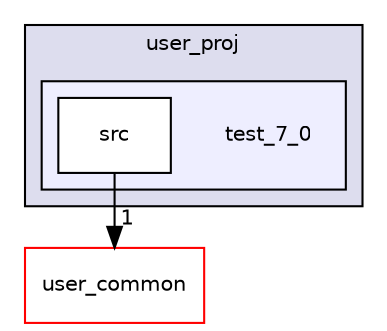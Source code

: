 digraph "user_proj/test_7_0" {
  compound=true
  node [ fontsize="10", fontname="Helvetica"];
  edge [ labelfontsize="10", labelfontname="Helvetica"];
  subgraph clusterdir_917e382b2acb853f1ccc58b2793ae86b {
    graph [ bgcolor="#ddddee", pencolor="black", label="user_proj" fontname="Helvetica", fontsize="10", URL="dir_917e382b2acb853f1ccc58b2793ae86b.html"]
  subgraph clusterdir_0c10fa75afa1c8d55e61a9189a29116d {
    graph [ bgcolor="#eeeeff", pencolor="black", label="" URL="dir_0c10fa75afa1c8d55e61a9189a29116d.html"];
    dir_0c10fa75afa1c8d55e61a9189a29116d [shape=plaintext label="test_7_0"];
  dir_fa5b4ca31ab0cddac2acae6a332d8ec0 [shape=box label="src" fillcolor="white" style="filled" URL="dir_fa5b4ca31ab0cddac2acae6a332d8ec0.html"];
  }
  }
  dir_3a5750680ef3b28b662cb739d8664c22 [shape=box label="user_common" fillcolor="white" style="filled" color="red" URL="dir_3a5750680ef3b28b662cb739d8664c22.html"];
  dir_fa5b4ca31ab0cddac2acae6a332d8ec0->dir_3a5750680ef3b28b662cb739d8664c22 [headlabel="1", labeldistance=1.5 headhref="dir_000062_000003.html"];
}
